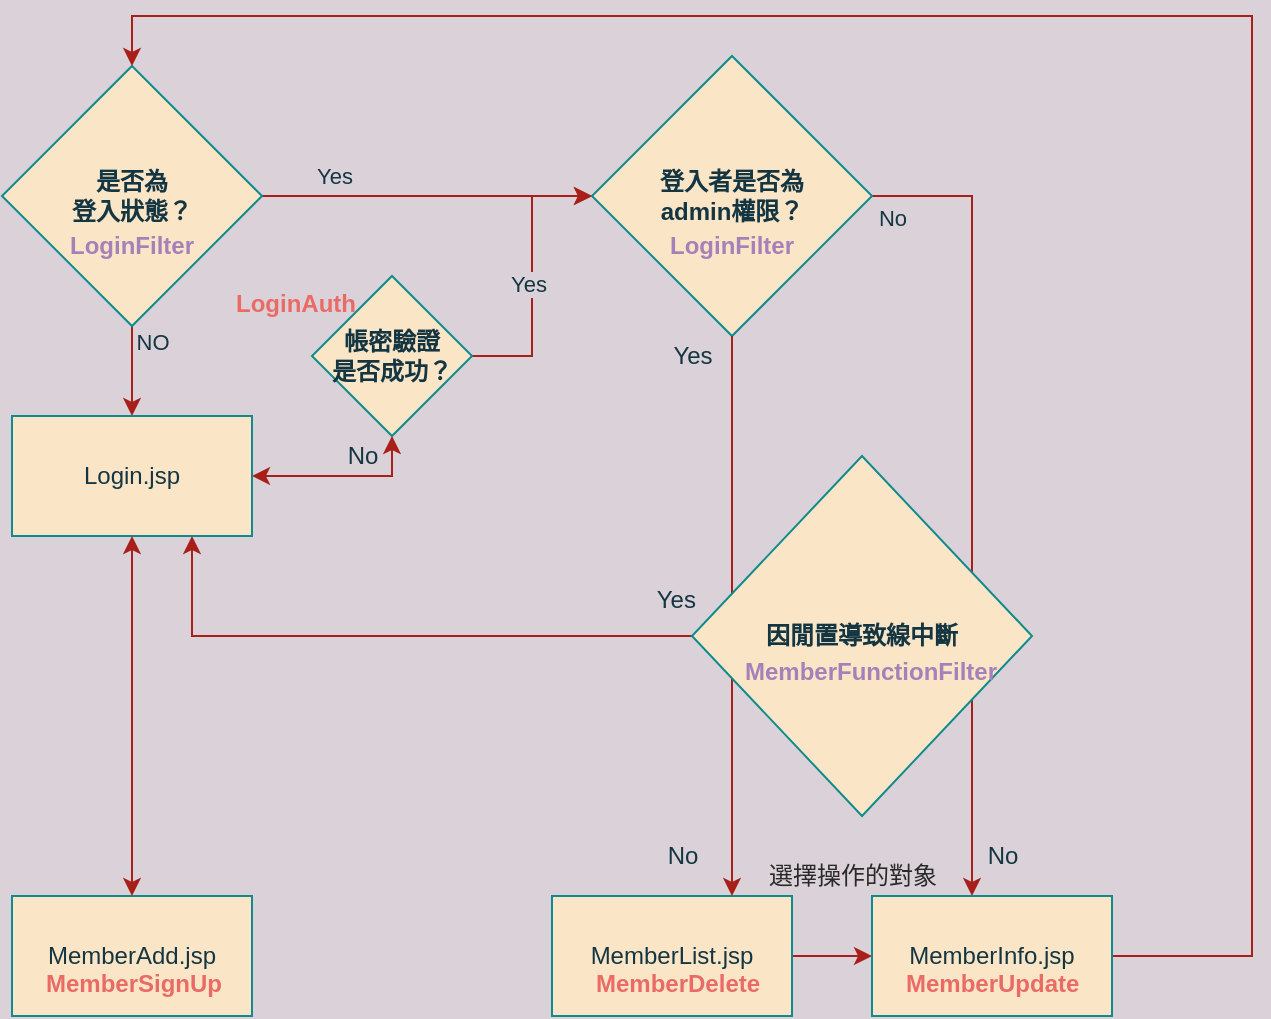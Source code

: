 <mxfile version="16.5.1" type="device"><diagram id="vD9Y7LwPZNLlu3Ko2mH-" name="第1頁"><mxGraphModel dx="763" dy="527" grid="1" gridSize="10" guides="1" tooltips="1" connect="1" arrows="1" fold="1" page="1" pageScale="1" pageWidth="827" pageHeight="583" background="#DAD2D8" math="0" shadow="0"><root><mxCell id="pWNAiGTNNgMU74OhI9BE-0"/><mxCell id="pWNAiGTNNgMU74OhI9BE-1" parent="pWNAiGTNNgMU74OhI9BE-0"/><mxCell id="tZiE_VrBJTpQvMcWRK0r-2" style="edgeStyle=orthogonalEdgeStyle;rounded=0;orthogonalLoop=1;jettySize=auto;html=1;entryX=0.5;entryY=0;entryDx=0;entryDy=0;exitX=0.5;exitY=1;exitDx=0;exitDy=0;labelBackgroundColor=#DAD2D8;strokeColor=#A8201A;fontColor=#143642;" edge="1" parent="pWNAiGTNNgMU74OhI9BE-1" source="tZiE_VrBJTpQvMcWRK0r-0" target="tZiE_VrBJTpQvMcWRK0r-1"><mxGeometry relative="1" as="geometry"><mxPoint x="105" y="222" as="sourcePoint"/><mxPoint x="105" y="272" as="targetPoint"/></mxGeometry></mxCell><mxCell id="tZiE_VrBJTpQvMcWRK0r-6" value="NO" style="edgeLabel;html=1;align=center;verticalAlign=middle;resizable=0;points=[];fontColor=#143642;labelBackgroundColor=#DAD2D8;" vertex="1" connectable="0" parent="tZiE_VrBJTpQvMcWRK0r-2"><mxGeometry x="-0.2" y="3" relative="1" as="geometry"><mxPoint x="7" y="-10" as="offset"/></mxGeometry></mxCell><mxCell id="tZiE_VrBJTpQvMcWRK0r-4" style="edgeStyle=orthogonalEdgeStyle;rounded=0;orthogonalLoop=1;jettySize=auto;html=1;entryX=0;entryY=0.5;entryDx=0;entryDy=0;labelBackgroundColor=#DAD2D8;strokeColor=#A8201A;fontColor=#143642;" edge="1" parent="pWNAiGTNNgMU74OhI9BE-1" source="tZiE_VrBJTpQvMcWRK0r-0" target="tZiE_VrBJTpQvMcWRK0r-3"><mxGeometry relative="1" as="geometry"/></mxCell><mxCell id="tZiE_VrBJTpQvMcWRK0r-7" value="Yes" style="edgeLabel;html=1;align=center;verticalAlign=middle;resizable=0;points=[];fontColor=#143642;arcSize=18;labelBackgroundColor=#DAD2D8;" vertex="1" connectable="0" parent="tZiE_VrBJTpQvMcWRK0r-4"><mxGeometry x="-0.5" y="4" relative="1" as="geometry"><mxPoint x="-6" y="-6" as="offset"/></mxGeometry></mxCell><mxCell id="tZiE_VrBJTpQvMcWRK0r-0" value="是否為&lt;br&gt;登入狀態？" style="rhombus;whiteSpace=wrap;html=1;fontColor=#143642;fontStyle=1;fillColor=#FAE5C7;strokeColor=#0F8B8D;" vertex="1" parent="pWNAiGTNNgMU74OhI9BE-1"><mxGeometry x="50" y="67" width="130" height="130" as="geometry"/></mxCell><mxCell id="tZiE_VrBJTpQvMcWRK0r-1" value="Login.jsp" style="rounded=0;whiteSpace=wrap;html=1;fillColor=#FAE5C7;strokeColor=#0F8B8D;fontColor=#143642;" vertex="1" parent="pWNAiGTNNgMU74OhI9BE-1"><mxGeometry x="55" y="242" width="120" height="60" as="geometry"/></mxCell><mxCell id="tZiE_VrBJTpQvMcWRK0r-12" style="edgeStyle=orthogonalEdgeStyle;rounded=0;orthogonalLoop=1;jettySize=auto;html=1;exitX=1;exitY=0.5;exitDx=0;exitDy=0;labelBackgroundColor=#DAD2D8;strokeColor=#A8201A;fontColor=#143642;" edge="1" parent="pWNAiGTNNgMU74OhI9BE-1" source="tZiE_VrBJTpQvMcWRK0r-3" target="tZiE_VrBJTpQvMcWRK0r-10"><mxGeometry relative="1" as="geometry"><Array as="points"><mxPoint x="535" y="162"/><mxPoint x="535" y="412"/></Array></mxGeometry></mxCell><mxCell id="tZiE_VrBJTpQvMcWRK0r-13" value="No" style="edgeLabel;html=1;align=center;verticalAlign=middle;resizable=0;points=[];fontColor=#143642;labelBackgroundColor=#DAD2D8;" vertex="1" connectable="0" parent="tZiE_VrBJTpQvMcWRK0r-12"><mxGeometry x="0.067" relative="1" as="geometry"><mxPoint x="-40" y="-153" as="offset"/></mxGeometry></mxCell><mxCell id="tZiE_VrBJTpQvMcWRK0r-3" value="登入者是否為&lt;br&gt;admin權限？" style="rhombus;whiteSpace=wrap;html=1;fontColor=#143642;fontStyle=1;fillColor=#FAE5C7;strokeColor=#0F8B8D;" vertex="1" parent="pWNAiGTNNgMU74OhI9BE-1"><mxGeometry x="345" y="62" width="140" height="140" as="geometry"/></mxCell><mxCell id="tZiE_VrBJTpQvMcWRK0r-36" style="edgeStyle=orthogonalEdgeStyle;rounded=0;orthogonalLoop=1;jettySize=auto;html=1;entryX=0;entryY=0.5;entryDx=0;entryDy=0;fontColor=#143642;labelBackgroundColor=#DAD2D8;strokeColor=#A8201A;" edge="1" parent="pWNAiGTNNgMU74OhI9BE-1" source="tZiE_VrBJTpQvMcWRK0r-8" target="tZiE_VrBJTpQvMcWRK0r-10"><mxGeometry relative="1" as="geometry"/></mxCell><mxCell id="tZiE_VrBJTpQvMcWRK0r-8" value="MemberList.jsp" style="rounded=0;whiteSpace=wrap;html=1;fillColor=#FAE5C7;strokeColor=#0F8B8D;fontColor=#143642;" vertex="1" parent="pWNAiGTNNgMU74OhI9BE-1"><mxGeometry x="325" y="482" width="120" height="60" as="geometry"/></mxCell><mxCell id="tZiE_VrBJTpQvMcWRK0r-23" style="edgeStyle=orthogonalEdgeStyle;rounded=0;orthogonalLoop=1;jettySize=auto;html=1;entryX=0.5;entryY=0;entryDx=0;entryDy=0;labelBackgroundColor=#DAD2D8;strokeColor=#A8201A;fontColor=#143642;" edge="1" parent="pWNAiGTNNgMU74OhI9BE-1" source="tZiE_VrBJTpQvMcWRK0r-10" target="tZiE_VrBJTpQvMcWRK0r-0"><mxGeometry relative="1" as="geometry"><Array as="points"><mxPoint x="675" y="512"/><mxPoint x="675" y="42"/><mxPoint x="115" y="42"/></Array></mxGeometry></mxCell><mxCell id="tZiE_VrBJTpQvMcWRK0r-10" value="&lt;span&gt;MemberInfo.jsp&lt;br&gt;&lt;/span&gt;" style="rounded=0;whiteSpace=wrap;html=1;fillColor=#FAE5C7;strokeColor=#0F8B8D;fontColor=#143642;" vertex="1" parent="pWNAiGTNNgMU74OhI9BE-1"><mxGeometry x="485" y="482" width="120" height="60" as="geometry"/></mxCell><mxCell id="tZiE_VrBJTpQvMcWRK0r-19" style="edgeStyle=orthogonalEdgeStyle;rounded=0;orthogonalLoop=1;jettySize=auto;html=1;entryX=0;entryY=0.5;entryDx=0;entryDy=0;labelBackgroundColor=#DAD2D8;strokeColor=#A8201A;fontColor=#143642;" edge="1" parent="pWNAiGTNNgMU74OhI9BE-1" source="tZiE_VrBJTpQvMcWRK0r-17" target="tZiE_VrBJTpQvMcWRK0r-3"><mxGeometry relative="1" as="geometry"/></mxCell><mxCell id="tZiE_VrBJTpQvMcWRK0r-21" value="Yes" style="edgeLabel;html=1;align=center;verticalAlign=middle;resizable=0;points=[];fontColor=#143642;labelBackgroundColor=#DAD2D8;" vertex="1" connectable="0" parent="tZiE_VrBJTpQvMcWRK0r-19"><mxGeometry x="-0.057" y="2" relative="1" as="geometry"><mxPoint as="offset"/></mxGeometry></mxCell><mxCell id="tZiE_VrBJTpQvMcWRK0r-17" value="帳密驗證&lt;br&gt;是否成功？" style="rhombus;whiteSpace=wrap;html=1;fontColor=#143642;fillColor=#FAE5C7;strokeColor=#0F8B8D;fontStyle=1" vertex="1" parent="pWNAiGTNNgMU74OhI9BE-1"><mxGeometry x="205" y="172" width="80" height="80" as="geometry"/></mxCell><mxCell id="tZiE_VrBJTpQvMcWRK0r-20" value="" style="endArrow=classic;startArrow=classic;html=1;rounded=0;exitX=1;exitY=0.5;exitDx=0;exitDy=0;entryX=0.5;entryY=1;entryDx=0;entryDy=0;labelBackgroundColor=#DAD2D8;strokeColor=#A8201A;fontColor=#143642;" edge="1" parent="pWNAiGTNNgMU74OhI9BE-1" source="tZiE_VrBJTpQvMcWRK0r-1" target="tZiE_VrBJTpQvMcWRK0r-17"><mxGeometry width="50" height="50" relative="1" as="geometry"><mxPoint x="165" y="282" as="sourcePoint"/><mxPoint x="465" y="282" as="targetPoint"/><Array as="points"><mxPoint x="245" y="272"/></Array></mxGeometry></mxCell><mxCell id="tZiE_VrBJTpQvMcWRK0r-22" value="No" style="text;html=1;align=center;verticalAlign=middle;resizable=0;points=[];autosize=1;strokeColor=none;fillColor=none;fontColor=#143642;" vertex="1" parent="pWNAiGTNNgMU74OhI9BE-1"><mxGeometry x="215" y="252" width="30" height="20" as="geometry"/></mxCell><mxCell id="tZiE_VrBJTpQvMcWRK0r-24" value="MemberAdd.jsp&lt;br&gt;" style="rounded=0;whiteSpace=wrap;html=1;fillColor=#FAE5C7;strokeColor=#0F8B8D;fontColor=#143642;" vertex="1" parent="pWNAiGTNNgMU74OhI9BE-1"><mxGeometry x="55" y="482" width="120" height="60" as="geometry"/></mxCell><mxCell id="tZiE_VrBJTpQvMcWRK0r-25" value="" style="endArrow=classic;startArrow=classic;html=1;rounded=0;exitX=0.5;exitY=1;exitDx=0;exitDy=0;entryX=0.5;entryY=0;entryDx=0;entryDy=0;labelBackgroundColor=#DAD2D8;strokeColor=#A8201A;fontColor=#143642;" edge="1" parent="pWNAiGTNNgMU74OhI9BE-1" source="tZiE_VrBJTpQvMcWRK0r-1" target="tZiE_VrBJTpQvMcWRK0r-24"><mxGeometry width="50" height="50" relative="1" as="geometry"><mxPoint x="425" y="312" as="sourcePoint"/><mxPoint x="475" y="262" as="targetPoint"/></mxGeometry></mxCell><mxCell id="tZiE_VrBJTpQvMcWRK0r-26" value="LoginFilter" style="text;html=1;strokeColor=none;fillColor=none;align=center;verticalAlign=middle;whiteSpace=wrap;rounded=0;fontColor=#A680B8;fontStyle=1" vertex="1" parent="pWNAiGTNNgMU74OhI9BE-1"><mxGeometry x="85" y="142" width="60" height="30" as="geometry"/></mxCell><mxCell id="tZiE_VrBJTpQvMcWRK0r-27" value="LoginAuth" style="text;whiteSpace=wrap;html=1;fontColor=#EA6B66;fontStyle=1" vertex="1" parent="pWNAiGTNNgMU74OhI9BE-1"><mxGeometry x="165" y="172" width="80" height="30" as="geometry"/></mxCell><mxCell id="tZiE_VrBJTpQvMcWRK0r-35" style="edgeStyle=orthogonalEdgeStyle;rounded=0;orthogonalLoop=1;jettySize=auto;html=1;entryX=0.75;entryY=0;entryDx=0;entryDy=0;fontColor=#143642;exitX=0.5;exitY=1;exitDx=0;exitDy=0;labelBackgroundColor=#DAD2D8;strokeColor=#A8201A;" edge="1" parent="pWNAiGTNNgMU74OhI9BE-1" source="tZiE_VrBJTpQvMcWRK0r-3" target="tZiE_VrBJTpQvMcWRK0r-8"><mxGeometry relative="1" as="geometry"><mxPoint x="405" y="242" as="sourcePoint"/><Array as="points"><mxPoint x="415" y="482"/></Array></mxGeometry></mxCell><mxCell id="tZiE_VrBJTpQvMcWRK0r-28" value="LoginFilter" style="text;html=1;strokeColor=none;fillColor=none;align=center;verticalAlign=middle;whiteSpace=wrap;rounded=0;fontColor=#A680B8;fontStyle=1" vertex="1" parent="pWNAiGTNNgMU74OhI9BE-1"><mxGeometry x="385" y="142" width="60" height="30" as="geometry"/></mxCell><mxCell id="tZiE_VrBJTpQvMcWRK0r-33" value="" style="endArrow=classic;html=1;rounded=0;fontColor=#143642;exitX=0;exitY=0.5;exitDx=0;exitDy=0;entryX=0.75;entryY=1;entryDx=0;entryDy=0;labelBackgroundColor=#DAD2D8;strokeColor=#A8201A;" edge="1" parent="pWNAiGTNNgMU74OhI9BE-1" source="tZiE_VrBJTpQvMcWRK0r-43" target="tZiE_VrBJTpQvMcWRK0r-1"><mxGeometry width="50" height="50" relative="1" as="geometry"><mxPoint x="315" y="412" as="sourcePoint"/><mxPoint x="475" y="232" as="targetPoint"/><Array as="points"><mxPoint x="255" y="352"/><mxPoint x="145" y="352"/></Array></mxGeometry></mxCell><mxCell id="tZiE_VrBJTpQvMcWRK0r-34" value="&amp;nbsp;Yes&lt;br&gt;" style="text;html=1;align=center;verticalAlign=middle;resizable=0;points=[];autosize=1;strokeColor=none;fillColor=none;fontColor=#143642;" vertex="1" parent="pWNAiGTNNgMU74OhI9BE-1"><mxGeometry x="365" y="323.5" width="40" height="20" as="geometry"/></mxCell><mxCell id="tZiE_VrBJTpQvMcWRK0r-37" value="&lt;font&gt;選擇操作的對象&lt;/font&gt;" style="text;html=1;align=center;verticalAlign=middle;resizable=0;points=[];autosize=1;fontColor=#292929;" vertex="1" parent="pWNAiGTNNgMU74OhI9BE-1"><mxGeometry x="425" y="462" width="100" height="20" as="geometry"/></mxCell><mxCell id="tZiE_VrBJTpQvMcWRK0r-39" value="No&lt;br&gt;" style="text;html=1;align=center;verticalAlign=middle;resizable=0;points=[];autosize=1;strokeColor=none;fillColor=none;fontColor=#143642;" vertex="1" parent="pWNAiGTNNgMU74OhI9BE-1"><mxGeometry x="375" y="452" width="30" height="20" as="geometry"/></mxCell><mxCell id="tZiE_VrBJTpQvMcWRK0r-40" value="No&lt;br&gt;" style="text;html=1;align=center;verticalAlign=middle;resizable=0;points=[];autosize=1;strokeColor=none;fillColor=none;fontColor=#143642;" vertex="1" parent="pWNAiGTNNgMU74OhI9BE-1"><mxGeometry x="535" y="452" width="30" height="20" as="geometry"/></mxCell><mxCell id="tZiE_VrBJTpQvMcWRK0r-42" value="Yes" style="text;html=1;align=center;verticalAlign=middle;resizable=0;points=[];autosize=1;strokeColor=none;fillColor=none;fontColor=#143642;" vertex="1" parent="pWNAiGTNNgMU74OhI9BE-1"><mxGeometry x="375" y="202" width="40" height="20" as="geometry"/></mxCell><mxCell id="tZiE_VrBJTpQvMcWRK0r-43" value="&lt;b style=&quot;color: rgb(20 , 54 , 66)&quot;&gt;因閒置導致線中斷&lt;br&gt;&lt;/b&gt;" style="rhombus;whiteSpace=wrap;html=1;rounded=0;sketch=0;fontColor=#292929;strokeColor=#0F8B8D;fillColor=#FAE5C7;" vertex="1" parent="pWNAiGTNNgMU74OhI9BE-1"><mxGeometry x="395" y="262" width="170" height="180" as="geometry"/></mxCell><mxCell id="tZiE_VrBJTpQvMcWRK0r-45" value="MemberSignUp" style="text;whiteSpace=wrap;html=1;fontColor=#EA6B66;fontStyle=1" vertex="1" parent="pWNAiGTNNgMU74OhI9BE-1"><mxGeometry x="70" y="512" width="110" height="30" as="geometry"/></mxCell><mxCell id="tZiE_VrBJTpQvMcWRK0r-46" value="&lt;b style=&quot;&quot;&gt;MemberFunctionFilter&lt;/b&gt;" style="text;html=1;align=center;verticalAlign=middle;resizable=0;points=[];autosize=1;strokeColor=none;fillColor=none;fontColor=#A680B8;" vertex="1" parent="pWNAiGTNNgMU74OhI9BE-1"><mxGeometry x="414" y="360" width="140" height="20" as="geometry"/></mxCell><mxCell id="tZiE_VrBJTpQvMcWRK0r-47" value="MemberDelete" style="text;whiteSpace=wrap;html=1;fontColor=#EA6B66;fontStyle=1" vertex="1" parent="pWNAiGTNNgMU74OhI9BE-1"><mxGeometry x="345" y="512" width="100" height="30" as="geometry"/></mxCell><mxCell id="tZiE_VrBJTpQvMcWRK0r-48" value="MemberUpdate" style="text;whiteSpace=wrap;html=1;fontColor=#EA6B66;fontStyle=1" vertex="1" parent="pWNAiGTNNgMU74OhI9BE-1"><mxGeometry x="500" y="512" width="110" height="30" as="geometry"/></mxCell></root></mxGraphModel></diagram></mxfile>